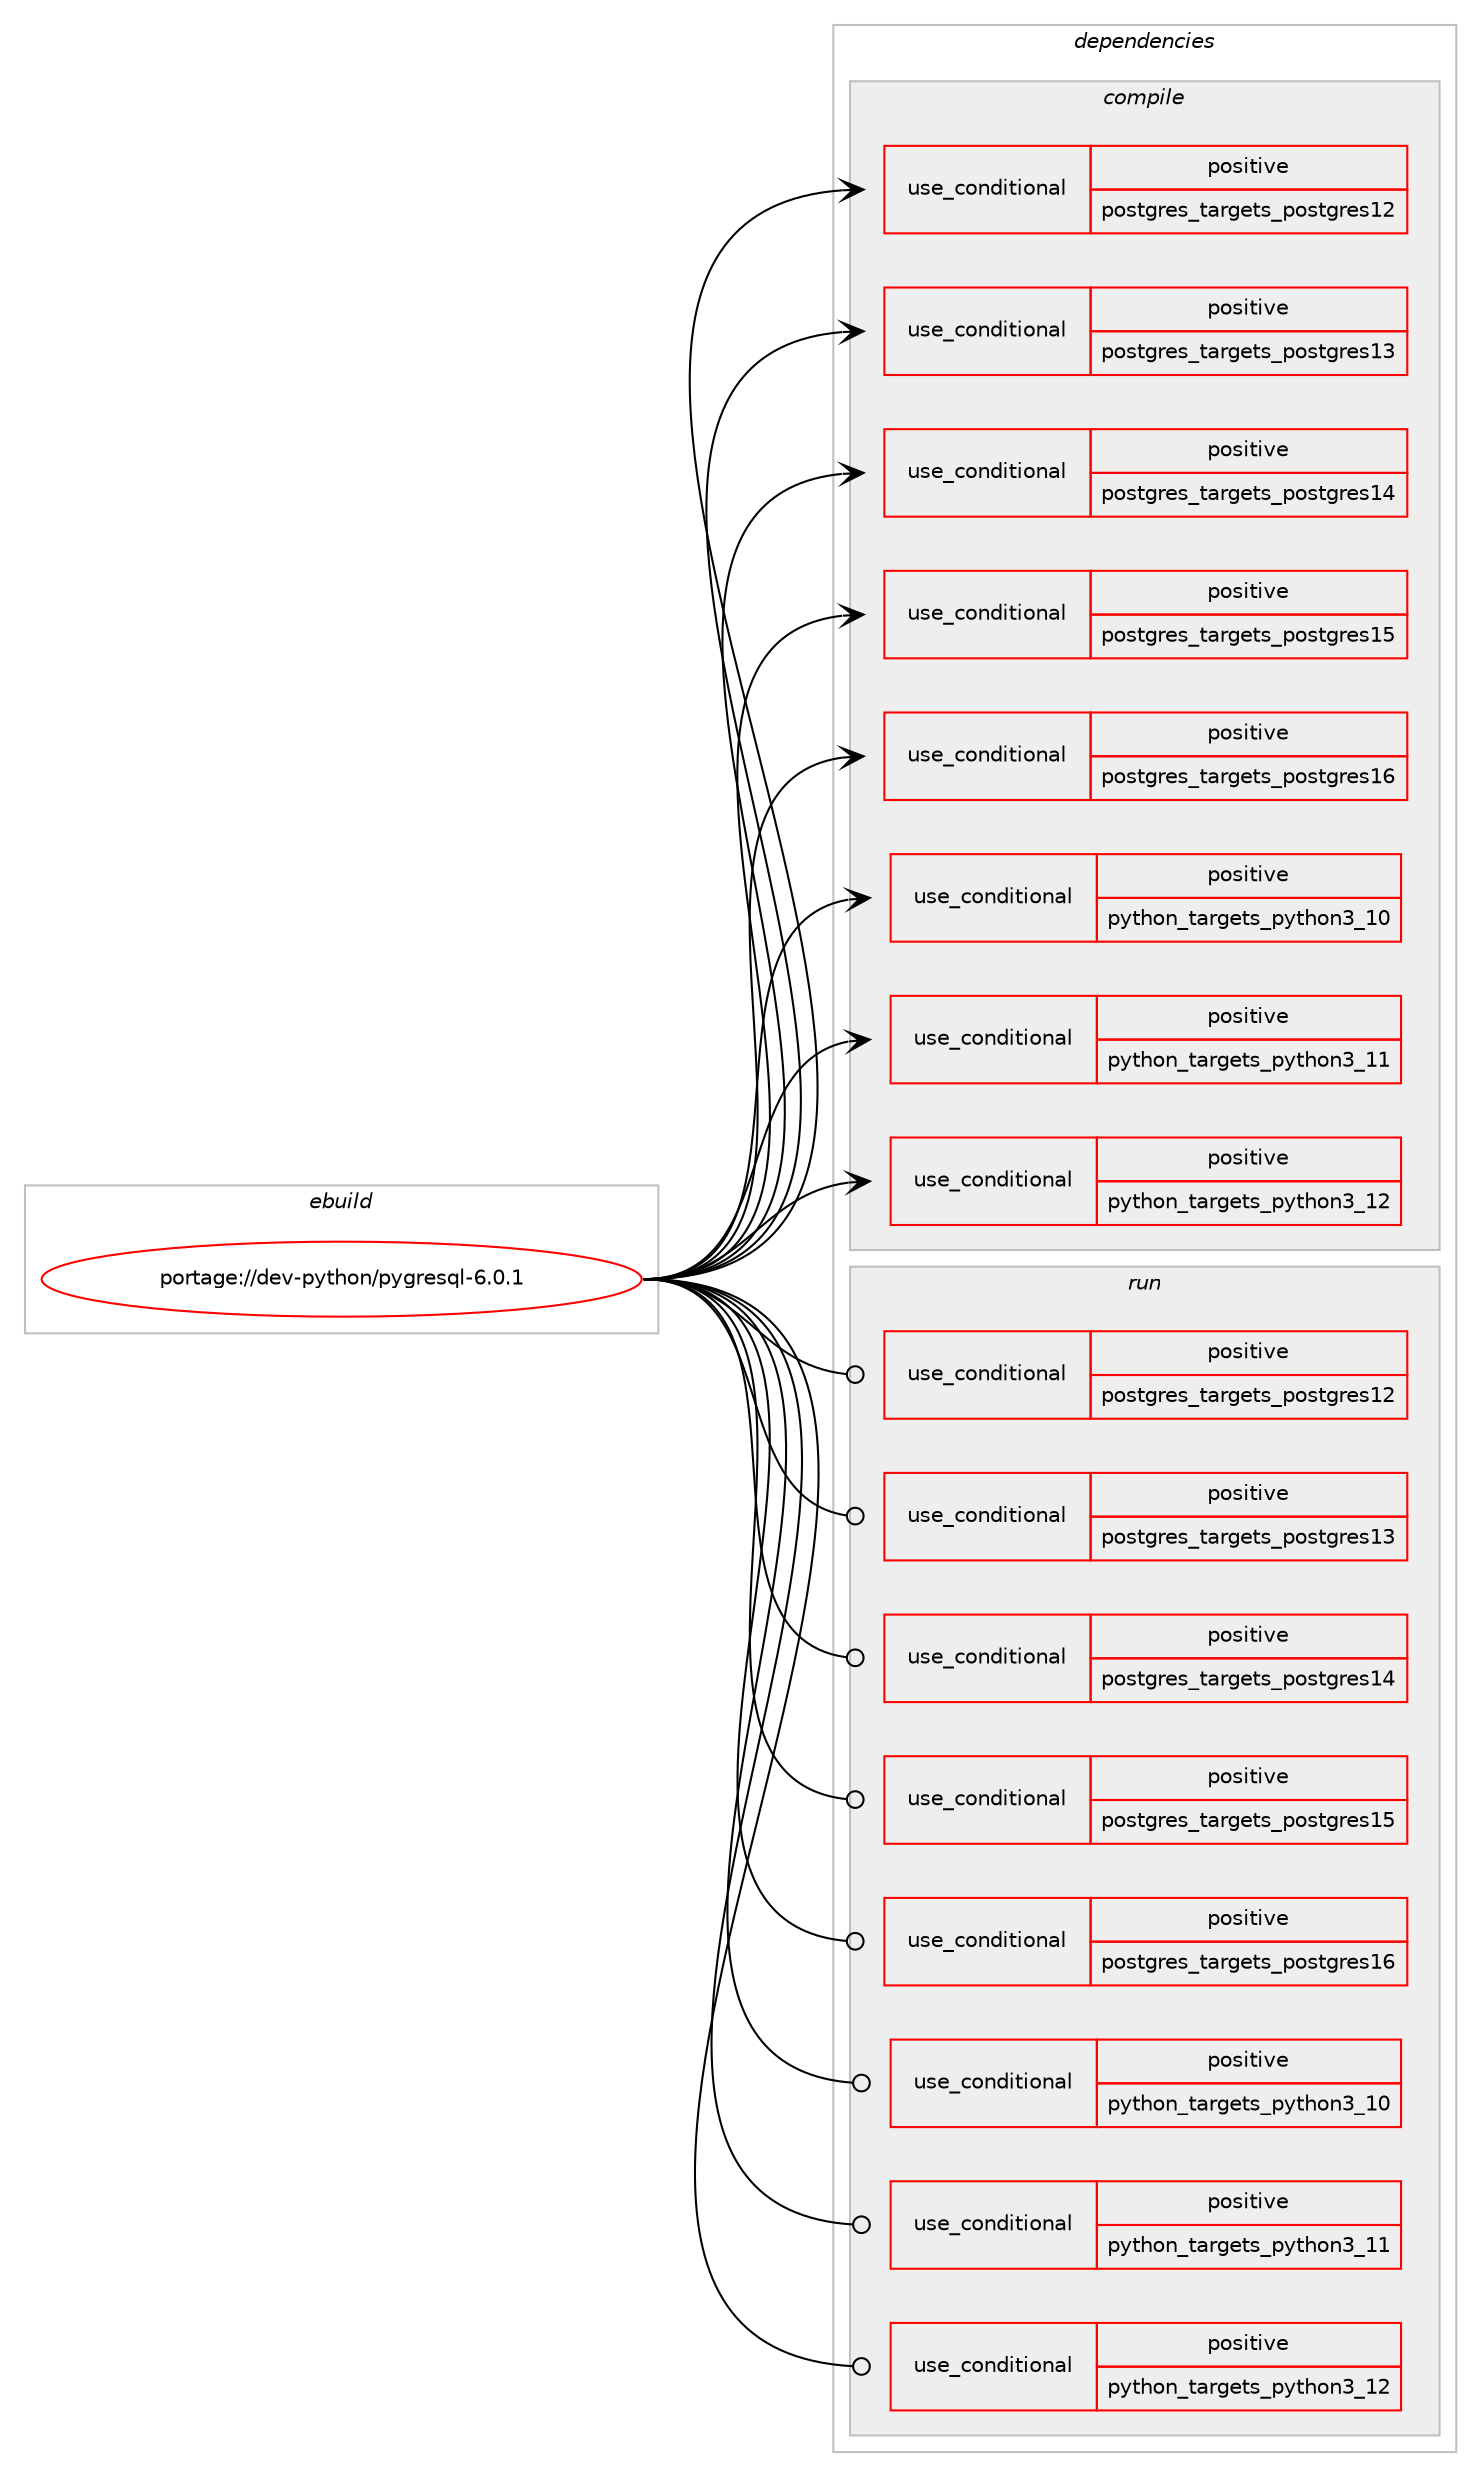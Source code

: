 digraph prolog {

# *************
# Graph options
# *************

newrank=true;
concentrate=true;
compound=true;
graph [rankdir=LR,fontname=Helvetica,fontsize=10,ranksep=1.5];#, ranksep=2.5, nodesep=0.2];
edge  [arrowhead=vee];
node  [fontname=Helvetica,fontsize=10];

# **********
# The ebuild
# **********

subgraph cluster_leftcol {
color=gray;
rank=same;
label=<<i>ebuild</i>>;
id [label="portage://dev-python/pygresql-6.0.1", color=red, width=4, href="../dev-python/pygresql-6.0.1.svg"];
}

# ****************
# The dependencies
# ****************

subgraph cluster_midcol {
color=gray;
label=<<i>dependencies</i>>;
subgraph cluster_compile {
fillcolor="#eeeeee";
style=filled;
label=<<i>compile</i>>;
subgraph cond35876 {
dependency78700 [label=<<TABLE BORDER="0" CELLBORDER="1" CELLSPACING="0" CELLPADDING="4"><TR><TD ROWSPAN="3" CELLPADDING="10">use_conditional</TD></TR><TR><TD>positive</TD></TR><TR><TD>postgres_targets_postgres12</TD></TR></TABLE>>, shape=none, color=red];
# *** BEGIN UNKNOWN DEPENDENCY TYPE (TODO) ***
# dependency78700 -> package_dependency(portage://dev-python/pygresql-6.0.1,install,no,dev-db,postgresql,none,[,,],[slot(12),equal],[])
# *** END UNKNOWN DEPENDENCY TYPE (TODO) ***

}
id:e -> dependency78700:w [weight=20,style="solid",arrowhead="vee"];
subgraph cond35877 {
dependency78701 [label=<<TABLE BORDER="0" CELLBORDER="1" CELLSPACING="0" CELLPADDING="4"><TR><TD ROWSPAN="3" CELLPADDING="10">use_conditional</TD></TR><TR><TD>positive</TD></TR><TR><TD>postgres_targets_postgres13</TD></TR></TABLE>>, shape=none, color=red];
# *** BEGIN UNKNOWN DEPENDENCY TYPE (TODO) ***
# dependency78701 -> package_dependency(portage://dev-python/pygresql-6.0.1,install,no,dev-db,postgresql,none,[,,],[slot(13),equal],[])
# *** END UNKNOWN DEPENDENCY TYPE (TODO) ***

}
id:e -> dependency78701:w [weight=20,style="solid",arrowhead="vee"];
subgraph cond35878 {
dependency78702 [label=<<TABLE BORDER="0" CELLBORDER="1" CELLSPACING="0" CELLPADDING="4"><TR><TD ROWSPAN="3" CELLPADDING="10">use_conditional</TD></TR><TR><TD>positive</TD></TR><TR><TD>postgres_targets_postgres14</TD></TR></TABLE>>, shape=none, color=red];
# *** BEGIN UNKNOWN DEPENDENCY TYPE (TODO) ***
# dependency78702 -> package_dependency(portage://dev-python/pygresql-6.0.1,install,no,dev-db,postgresql,none,[,,],[slot(14),equal],[])
# *** END UNKNOWN DEPENDENCY TYPE (TODO) ***

}
id:e -> dependency78702:w [weight=20,style="solid",arrowhead="vee"];
subgraph cond35879 {
dependency78703 [label=<<TABLE BORDER="0" CELLBORDER="1" CELLSPACING="0" CELLPADDING="4"><TR><TD ROWSPAN="3" CELLPADDING="10">use_conditional</TD></TR><TR><TD>positive</TD></TR><TR><TD>postgres_targets_postgres15</TD></TR></TABLE>>, shape=none, color=red];
# *** BEGIN UNKNOWN DEPENDENCY TYPE (TODO) ***
# dependency78703 -> package_dependency(portage://dev-python/pygresql-6.0.1,install,no,dev-db,postgresql,none,[,,],[slot(15),equal],[])
# *** END UNKNOWN DEPENDENCY TYPE (TODO) ***

}
id:e -> dependency78703:w [weight=20,style="solid",arrowhead="vee"];
subgraph cond35880 {
dependency78704 [label=<<TABLE BORDER="0" CELLBORDER="1" CELLSPACING="0" CELLPADDING="4"><TR><TD ROWSPAN="3" CELLPADDING="10">use_conditional</TD></TR><TR><TD>positive</TD></TR><TR><TD>postgres_targets_postgres16</TD></TR></TABLE>>, shape=none, color=red];
# *** BEGIN UNKNOWN DEPENDENCY TYPE (TODO) ***
# dependency78704 -> package_dependency(portage://dev-python/pygresql-6.0.1,install,no,dev-db,postgresql,none,[,,],[slot(16),equal],[])
# *** END UNKNOWN DEPENDENCY TYPE (TODO) ***

}
id:e -> dependency78704:w [weight=20,style="solid",arrowhead="vee"];
subgraph cond35881 {
dependency78705 [label=<<TABLE BORDER="0" CELLBORDER="1" CELLSPACING="0" CELLPADDING="4"><TR><TD ROWSPAN="3" CELLPADDING="10">use_conditional</TD></TR><TR><TD>positive</TD></TR><TR><TD>python_targets_python3_10</TD></TR></TABLE>>, shape=none, color=red];
# *** BEGIN UNKNOWN DEPENDENCY TYPE (TODO) ***
# dependency78705 -> package_dependency(portage://dev-python/pygresql-6.0.1,install,no,dev-lang,python,none,[,,],[slot(3.10)],[])
# *** END UNKNOWN DEPENDENCY TYPE (TODO) ***

}
id:e -> dependency78705:w [weight=20,style="solid",arrowhead="vee"];
subgraph cond35882 {
dependency78706 [label=<<TABLE BORDER="0" CELLBORDER="1" CELLSPACING="0" CELLPADDING="4"><TR><TD ROWSPAN="3" CELLPADDING="10">use_conditional</TD></TR><TR><TD>positive</TD></TR><TR><TD>python_targets_python3_11</TD></TR></TABLE>>, shape=none, color=red];
# *** BEGIN UNKNOWN DEPENDENCY TYPE (TODO) ***
# dependency78706 -> package_dependency(portage://dev-python/pygresql-6.0.1,install,no,dev-lang,python,none,[,,],[slot(3.11)],[])
# *** END UNKNOWN DEPENDENCY TYPE (TODO) ***

}
id:e -> dependency78706:w [weight=20,style="solid",arrowhead="vee"];
subgraph cond35883 {
dependency78707 [label=<<TABLE BORDER="0" CELLBORDER="1" CELLSPACING="0" CELLPADDING="4"><TR><TD ROWSPAN="3" CELLPADDING="10">use_conditional</TD></TR><TR><TD>positive</TD></TR><TR><TD>python_targets_python3_12</TD></TR></TABLE>>, shape=none, color=red];
# *** BEGIN UNKNOWN DEPENDENCY TYPE (TODO) ***
# dependency78707 -> package_dependency(portage://dev-python/pygresql-6.0.1,install,no,dev-lang,python,none,[,,],[slot(3.12)],[])
# *** END UNKNOWN DEPENDENCY TYPE (TODO) ***

}
id:e -> dependency78707:w [weight=20,style="solid",arrowhead="vee"];
}
subgraph cluster_compileandrun {
fillcolor="#eeeeee";
style=filled;
label=<<i>compile and run</i>>;
}
subgraph cluster_run {
fillcolor="#eeeeee";
style=filled;
label=<<i>run</i>>;
subgraph cond35884 {
dependency78708 [label=<<TABLE BORDER="0" CELLBORDER="1" CELLSPACING="0" CELLPADDING="4"><TR><TD ROWSPAN="3" CELLPADDING="10">use_conditional</TD></TR><TR><TD>positive</TD></TR><TR><TD>postgres_targets_postgres12</TD></TR></TABLE>>, shape=none, color=red];
# *** BEGIN UNKNOWN DEPENDENCY TYPE (TODO) ***
# dependency78708 -> package_dependency(portage://dev-python/pygresql-6.0.1,run,no,dev-db,postgresql,none,[,,],[slot(12),equal],[])
# *** END UNKNOWN DEPENDENCY TYPE (TODO) ***

}
id:e -> dependency78708:w [weight=20,style="solid",arrowhead="odot"];
subgraph cond35885 {
dependency78709 [label=<<TABLE BORDER="0" CELLBORDER="1" CELLSPACING="0" CELLPADDING="4"><TR><TD ROWSPAN="3" CELLPADDING="10">use_conditional</TD></TR><TR><TD>positive</TD></TR><TR><TD>postgres_targets_postgres13</TD></TR></TABLE>>, shape=none, color=red];
# *** BEGIN UNKNOWN DEPENDENCY TYPE (TODO) ***
# dependency78709 -> package_dependency(portage://dev-python/pygresql-6.0.1,run,no,dev-db,postgresql,none,[,,],[slot(13),equal],[])
# *** END UNKNOWN DEPENDENCY TYPE (TODO) ***

}
id:e -> dependency78709:w [weight=20,style="solid",arrowhead="odot"];
subgraph cond35886 {
dependency78710 [label=<<TABLE BORDER="0" CELLBORDER="1" CELLSPACING="0" CELLPADDING="4"><TR><TD ROWSPAN="3" CELLPADDING="10">use_conditional</TD></TR><TR><TD>positive</TD></TR><TR><TD>postgres_targets_postgres14</TD></TR></TABLE>>, shape=none, color=red];
# *** BEGIN UNKNOWN DEPENDENCY TYPE (TODO) ***
# dependency78710 -> package_dependency(portage://dev-python/pygresql-6.0.1,run,no,dev-db,postgresql,none,[,,],[slot(14),equal],[])
# *** END UNKNOWN DEPENDENCY TYPE (TODO) ***

}
id:e -> dependency78710:w [weight=20,style="solid",arrowhead="odot"];
subgraph cond35887 {
dependency78711 [label=<<TABLE BORDER="0" CELLBORDER="1" CELLSPACING="0" CELLPADDING="4"><TR><TD ROWSPAN="3" CELLPADDING="10">use_conditional</TD></TR><TR><TD>positive</TD></TR><TR><TD>postgres_targets_postgres15</TD></TR></TABLE>>, shape=none, color=red];
# *** BEGIN UNKNOWN DEPENDENCY TYPE (TODO) ***
# dependency78711 -> package_dependency(portage://dev-python/pygresql-6.0.1,run,no,dev-db,postgresql,none,[,,],[slot(15),equal],[])
# *** END UNKNOWN DEPENDENCY TYPE (TODO) ***

}
id:e -> dependency78711:w [weight=20,style="solid",arrowhead="odot"];
subgraph cond35888 {
dependency78712 [label=<<TABLE BORDER="0" CELLBORDER="1" CELLSPACING="0" CELLPADDING="4"><TR><TD ROWSPAN="3" CELLPADDING="10">use_conditional</TD></TR><TR><TD>positive</TD></TR><TR><TD>postgres_targets_postgres16</TD></TR></TABLE>>, shape=none, color=red];
# *** BEGIN UNKNOWN DEPENDENCY TYPE (TODO) ***
# dependency78712 -> package_dependency(portage://dev-python/pygresql-6.0.1,run,no,dev-db,postgresql,none,[,,],[slot(16),equal],[])
# *** END UNKNOWN DEPENDENCY TYPE (TODO) ***

}
id:e -> dependency78712:w [weight=20,style="solid",arrowhead="odot"];
subgraph cond35889 {
dependency78713 [label=<<TABLE BORDER="0" CELLBORDER="1" CELLSPACING="0" CELLPADDING="4"><TR><TD ROWSPAN="3" CELLPADDING="10">use_conditional</TD></TR><TR><TD>positive</TD></TR><TR><TD>python_targets_python3_10</TD></TR></TABLE>>, shape=none, color=red];
# *** BEGIN UNKNOWN DEPENDENCY TYPE (TODO) ***
# dependency78713 -> package_dependency(portage://dev-python/pygresql-6.0.1,run,no,dev-lang,python,none,[,,],[slot(3.10)],[])
# *** END UNKNOWN DEPENDENCY TYPE (TODO) ***

}
id:e -> dependency78713:w [weight=20,style="solid",arrowhead="odot"];
subgraph cond35890 {
dependency78714 [label=<<TABLE BORDER="0" CELLBORDER="1" CELLSPACING="0" CELLPADDING="4"><TR><TD ROWSPAN="3" CELLPADDING="10">use_conditional</TD></TR><TR><TD>positive</TD></TR><TR><TD>python_targets_python3_11</TD></TR></TABLE>>, shape=none, color=red];
# *** BEGIN UNKNOWN DEPENDENCY TYPE (TODO) ***
# dependency78714 -> package_dependency(portage://dev-python/pygresql-6.0.1,run,no,dev-lang,python,none,[,,],[slot(3.11)],[])
# *** END UNKNOWN DEPENDENCY TYPE (TODO) ***

}
id:e -> dependency78714:w [weight=20,style="solid",arrowhead="odot"];
subgraph cond35891 {
dependency78715 [label=<<TABLE BORDER="0" CELLBORDER="1" CELLSPACING="0" CELLPADDING="4"><TR><TD ROWSPAN="3" CELLPADDING="10">use_conditional</TD></TR><TR><TD>positive</TD></TR><TR><TD>python_targets_python3_12</TD></TR></TABLE>>, shape=none, color=red];
# *** BEGIN UNKNOWN DEPENDENCY TYPE (TODO) ***
# dependency78715 -> package_dependency(portage://dev-python/pygresql-6.0.1,run,no,dev-lang,python,none,[,,],[slot(3.12)],[])
# *** END UNKNOWN DEPENDENCY TYPE (TODO) ***

}
id:e -> dependency78715:w [weight=20,style="solid",arrowhead="odot"];
}
}

# **************
# The candidates
# **************

subgraph cluster_choices {
rank=same;
color=gray;
label=<<i>candidates</i>>;

}

}
